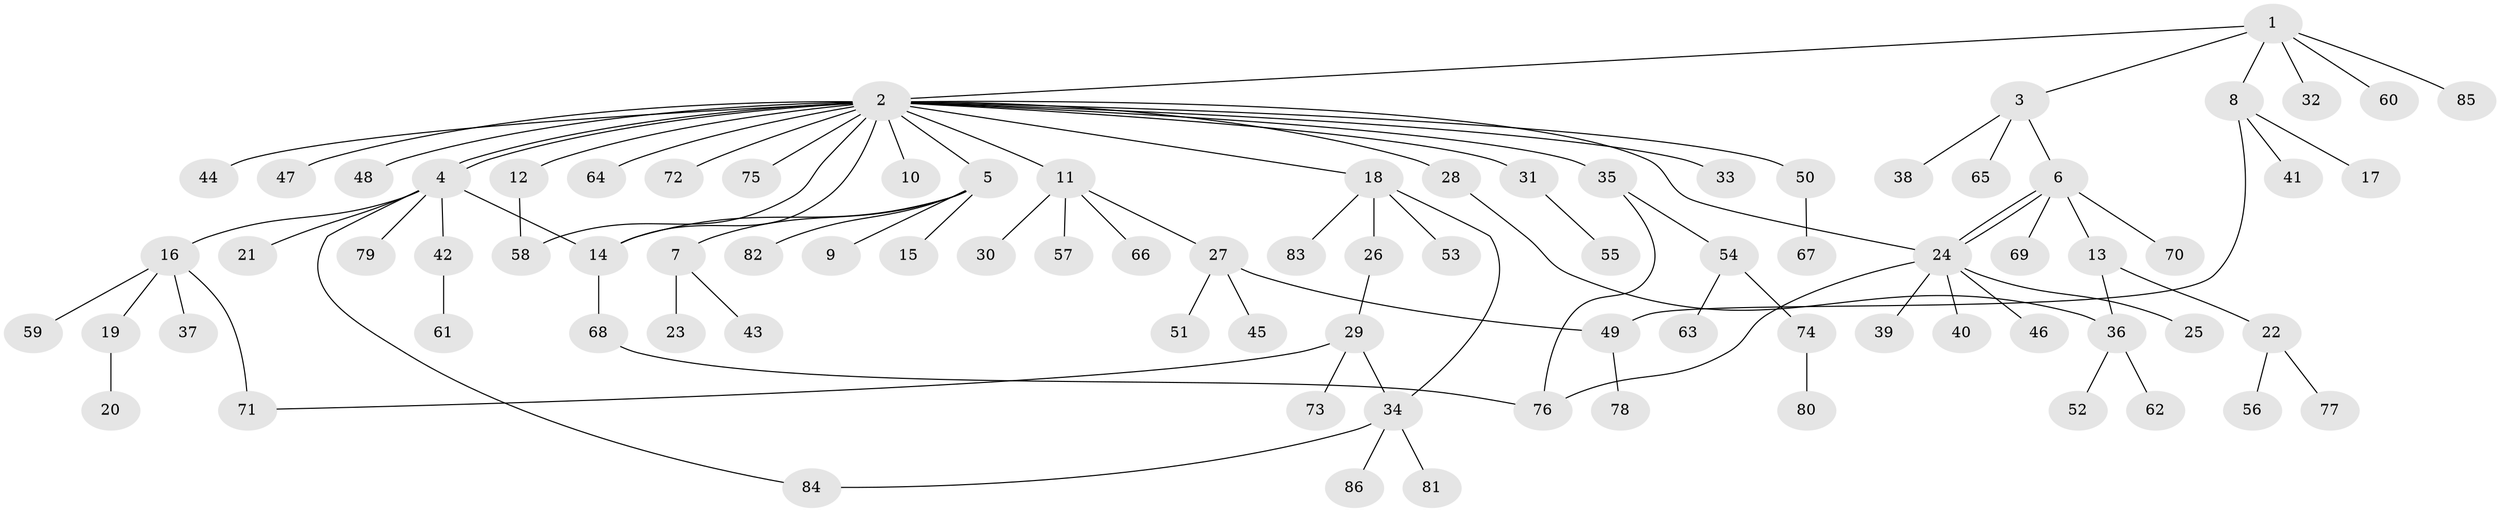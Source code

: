 // Generated by graph-tools (version 1.1) at 2025/11/02/27/25 16:11:15]
// undirected, 86 vertices, 98 edges
graph export_dot {
graph [start="1"]
  node [color=gray90,style=filled];
  1;
  2;
  3;
  4;
  5;
  6;
  7;
  8;
  9;
  10;
  11;
  12;
  13;
  14;
  15;
  16;
  17;
  18;
  19;
  20;
  21;
  22;
  23;
  24;
  25;
  26;
  27;
  28;
  29;
  30;
  31;
  32;
  33;
  34;
  35;
  36;
  37;
  38;
  39;
  40;
  41;
  42;
  43;
  44;
  45;
  46;
  47;
  48;
  49;
  50;
  51;
  52;
  53;
  54;
  55;
  56;
  57;
  58;
  59;
  60;
  61;
  62;
  63;
  64;
  65;
  66;
  67;
  68;
  69;
  70;
  71;
  72;
  73;
  74;
  75;
  76;
  77;
  78;
  79;
  80;
  81;
  82;
  83;
  84;
  85;
  86;
  1 -- 2;
  1 -- 3;
  1 -- 8;
  1 -- 32;
  1 -- 60;
  1 -- 85;
  2 -- 4;
  2 -- 4;
  2 -- 5;
  2 -- 10;
  2 -- 11;
  2 -- 12;
  2 -- 14;
  2 -- 18;
  2 -- 24;
  2 -- 28;
  2 -- 31;
  2 -- 33;
  2 -- 35;
  2 -- 44;
  2 -- 47;
  2 -- 48;
  2 -- 50;
  2 -- 58;
  2 -- 64;
  2 -- 72;
  2 -- 75;
  3 -- 6;
  3 -- 38;
  3 -- 65;
  4 -- 14;
  4 -- 16;
  4 -- 21;
  4 -- 42;
  4 -- 79;
  4 -- 84;
  5 -- 7;
  5 -- 9;
  5 -- 14;
  5 -- 15;
  5 -- 82;
  6 -- 13;
  6 -- 24;
  6 -- 24;
  6 -- 69;
  6 -- 70;
  7 -- 23;
  7 -- 43;
  8 -- 17;
  8 -- 41;
  8 -- 49;
  11 -- 27;
  11 -- 30;
  11 -- 57;
  11 -- 66;
  12 -- 58;
  13 -- 22;
  13 -- 36;
  14 -- 68;
  16 -- 19;
  16 -- 37;
  16 -- 59;
  16 -- 71;
  18 -- 26;
  18 -- 34;
  18 -- 53;
  18 -- 83;
  19 -- 20;
  22 -- 56;
  22 -- 77;
  24 -- 25;
  24 -- 39;
  24 -- 40;
  24 -- 46;
  24 -- 76;
  26 -- 29;
  27 -- 45;
  27 -- 49;
  27 -- 51;
  28 -- 36;
  29 -- 34;
  29 -- 71;
  29 -- 73;
  31 -- 55;
  34 -- 81;
  34 -- 84;
  34 -- 86;
  35 -- 54;
  35 -- 76;
  36 -- 52;
  36 -- 62;
  42 -- 61;
  49 -- 78;
  50 -- 67;
  54 -- 63;
  54 -- 74;
  68 -- 76;
  74 -- 80;
}
